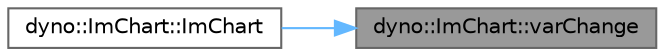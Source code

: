 digraph "dyno::ImChart::varChange"
{
 // LATEX_PDF_SIZE
  bgcolor="transparent";
  edge [fontname=Helvetica,fontsize=10,labelfontname=Helvetica,labelfontsize=10];
  node [fontname=Helvetica,fontsize=10,shape=box,height=0.2,width=0.4];
  rankdir="RL";
  Node1 [id="Node000001",label="dyno::ImChart::varChange",height=0.2,width=0.4,color="gray40", fillcolor="grey60", style="filled", fontcolor="black",tooltip=" "];
  Node1 -> Node2 [id="edge1_Node000001_Node000002",dir="back",color="steelblue1",style="solid",tooltip=" "];
  Node2 [id="Node000002",label="dyno::ImChart::ImChart",height=0.2,width=0.4,color="grey40", fillcolor="white", style="filled",URL="$classdyno_1_1_im_chart.html#a1553a1bf8fba5c65ea58f904c49db6b5",tooltip=" "];
}
